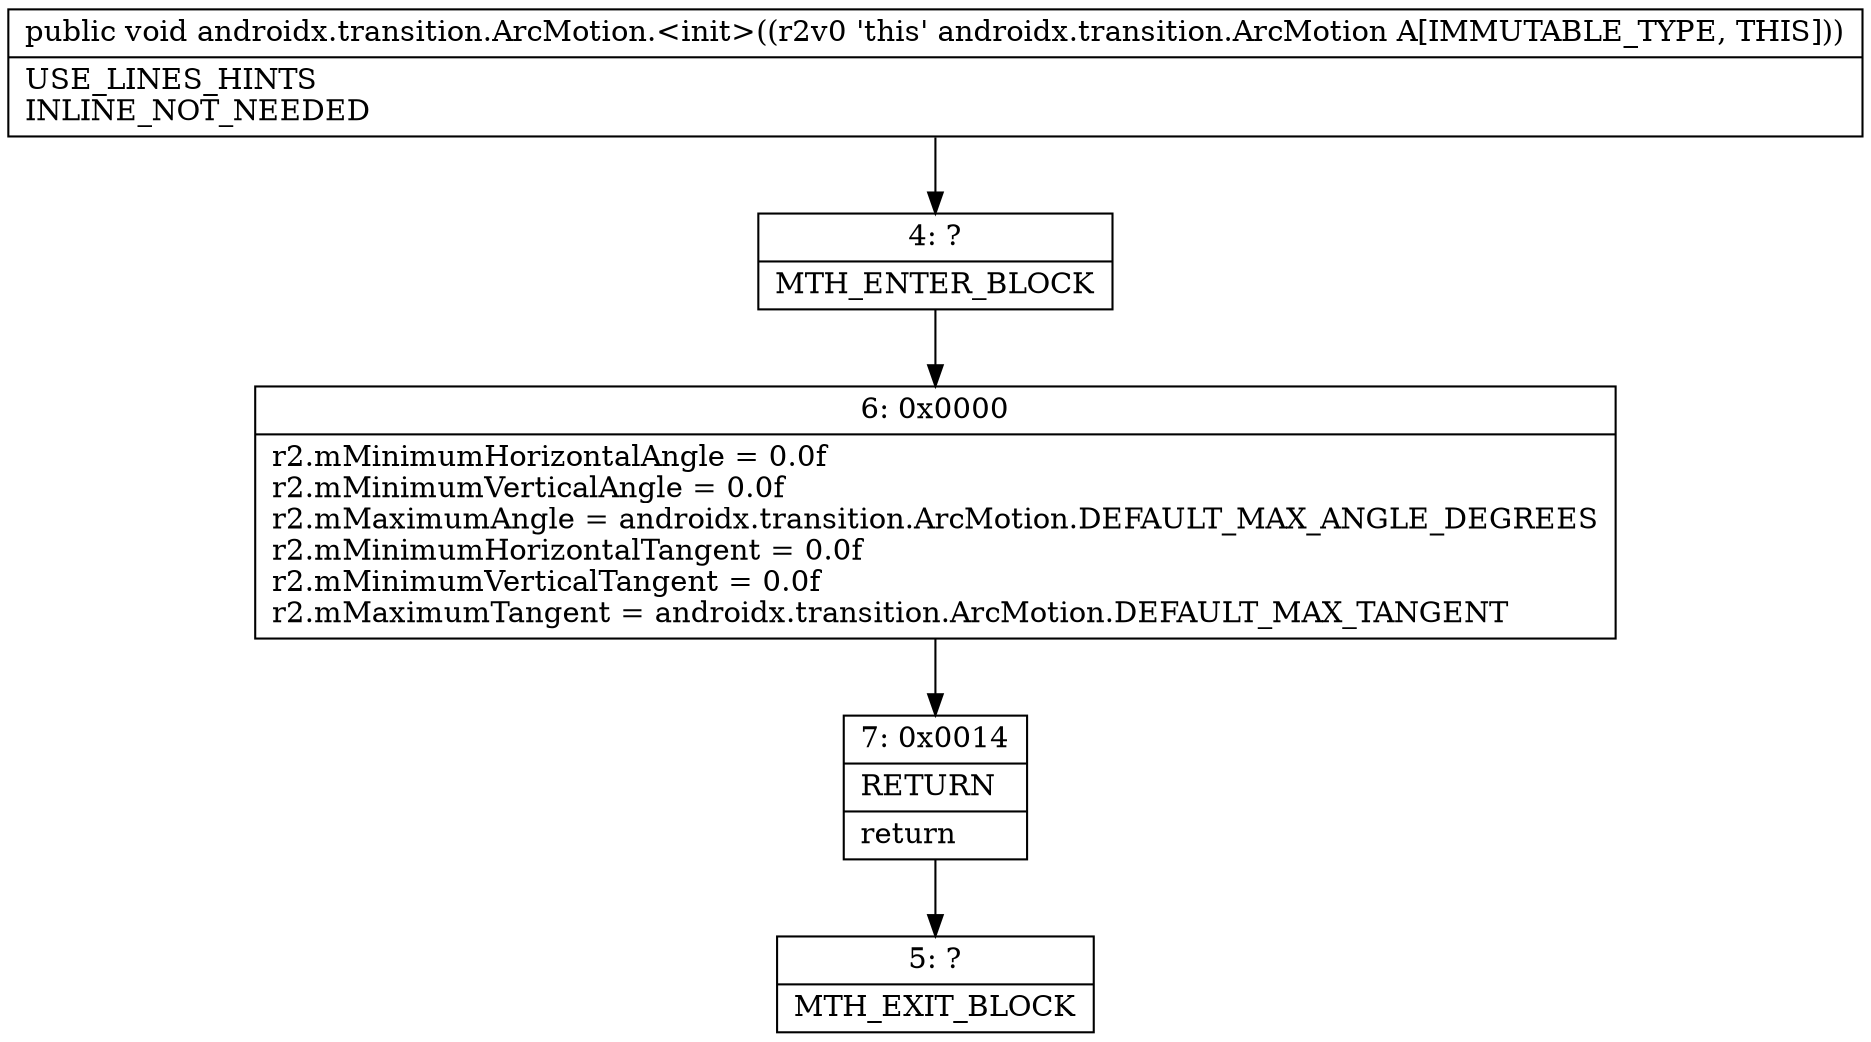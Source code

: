 digraph "CFG forandroidx.transition.ArcMotion.\<init\>()V" {
Node_4 [shape=record,label="{4\:\ ?|MTH_ENTER_BLOCK\l}"];
Node_6 [shape=record,label="{6\:\ 0x0000|r2.mMinimumHorizontalAngle = 0.0f\lr2.mMinimumVerticalAngle = 0.0f\lr2.mMaximumAngle = androidx.transition.ArcMotion.DEFAULT_MAX_ANGLE_DEGREES\lr2.mMinimumHorizontalTangent = 0.0f\lr2.mMinimumVerticalTangent = 0.0f\lr2.mMaximumTangent = androidx.transition.ArcMotion.DEFAULT_MAX_TANGENT\l}"];
Node_7 [shape=record,label="{7\:\ 0x0014|RETURN\l|return\l}"];
Node_5 [shape=record,label="{5\:\ ?|MTH_EXIT_BLOCK\l}"];
MethodNode[shape=record,label="{public void androidx.transition.ArcMotion.\<init\>((r2v0 'this' androidx.transition.ArcMotion A[IMMUTABLE_TYPE, THIS]))  | USE_LINES_HINTS\lINLINE_NOT_NEEDED\l}"];
MethodNode -> Node_4;Node_4 -> Node_6;
Node_6 -> Node_7;
Node_7 -> Node_5;
}


